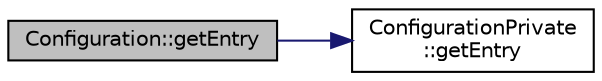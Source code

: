 digraph "Configuration::getEntry"
{
 // LATEX_PDF_SIZE
  edge [fontname="Helvetica",fontsize="10",labelfontname="Helvetica",labelfontsize="10"];
  node [fontname="Helvetica",fontsize="10",shape=record];
  rankdir="LR";
  Node1 [label="Configuration::getEntry",height=0.2,width=0.4,color="black", fillcolor="grey75", style="filled", fontcolor="black",tooltip=" "];
  Node1 -> Node2 [color="midnightblue",fontsize="10",style="solid",fontname="Helvetica"];
  Node2 [label="ConfigurationPrivate\l::getEntry",height=0.2,width=0.4,color="black", fillcolor="white", style="filled",URL="$class_configuration_private.html#a9a6f56211066913ad478a607fc63361e",tooltip=" "];
}
